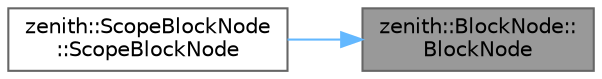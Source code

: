 digraph "zenith::BlockNode::BlockNode"
{
 // LATEX_PDF_SIZE
  bgcolor="transparent";
  edge [fontname=Helvetica,fontsize=10,labelfontname=Helvetica,labelfontsize=10];
  node [fontname=Helvetica,fontsize=10,shape=box,height=0.2,width=0.4];
  rankdir="RL";
  Node1 [id="Node000001",label="zenith::BlockNode::\lBlockNode",height=0.2,width=0.4,color="gray40", fillcolor="grey60", style="filled", fontcolor="black",tooltip=" "];
  Node1 -> Node2 [id="edge1_Node000001_Node000002",dir="back",color="steelblue1",style="solid",tooltip=" "];
  Node2 [id="Node000002",label="zenith::ScopeBlockNode\l::ScopeBlockNode",height=0.2,width=0.4,color="grey40", fillcolor="white", style="filled",URL="$structzenith_1_1_scope_block_node.html#a09c28de3e3eef34334249cafdcd573cb",tooltip=" "];
}
